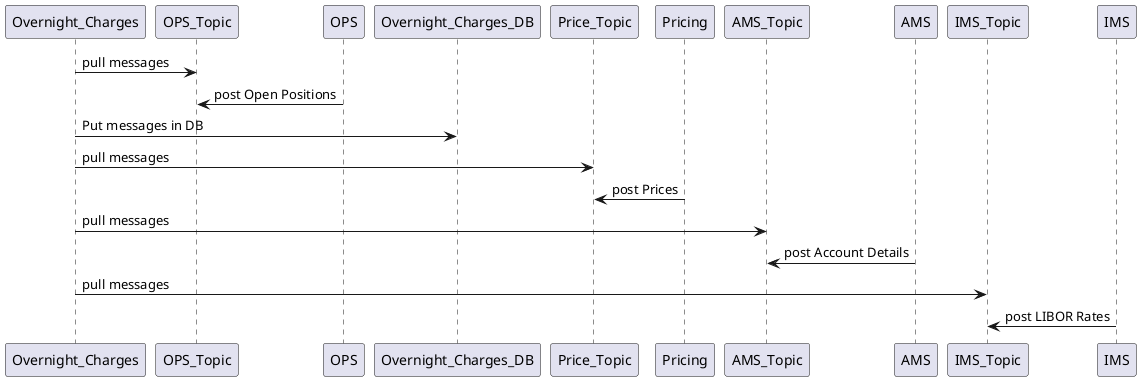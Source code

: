 @startuml
Overnight_Charges -> OPS_Topic : pull messages
OPS -> OPS_Topic: post Open Positions
Overnight_Charges -> Overnight_Charges_DB : Put messages in DB

Overnight_Charges -> Price_Topic : pull messages
Pricing -> Price_Topic: post Prices

Overnight_Charges -> AMS_Topic : pull messages
AMS -> AMS_Topic: post Account Details

Overnight_Charges -> IMS_Topic : pull messages
IMS -> IMS_Topic: post LIBOR Rates

@enduml
